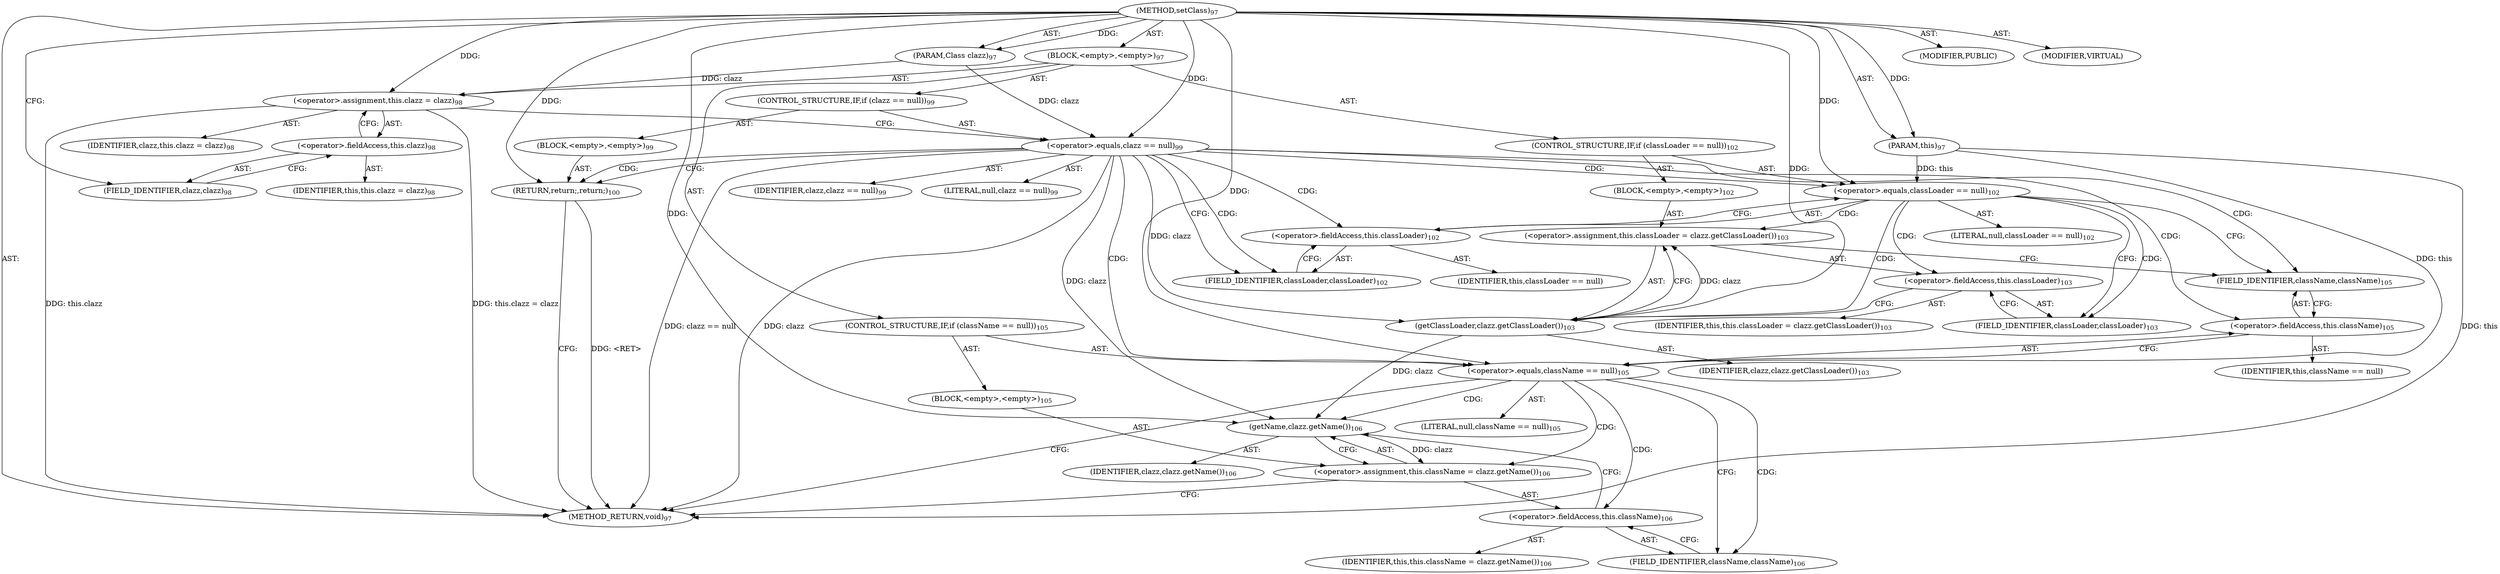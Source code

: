 digraph "setClass" {  
"111669149698" [label = <(METHOD,setClass)<SUB>97</SUB>> ]
"115964116993" [label = <(PARAM,this)<SUB>97</SUB>> ]
"115964117006" [label = <(PARAM,Class clazz)<SUB>97</SUB>> ]
"25769803778" [label = <(BLOCK,&lt;empty&gt;,&lt;empty&gt;)<SUB>97</SUB>> ]
"30064771075" [label = <(&lt;operator&gt;.assignment,this.clazz = clazz)<SUB>98</SUB>> ]
"30064771076" [label = <(&lt;operator&gt;.fieldAccess,this.clazz)<SUB>98</SUB>> ]
"68719476737" [label = <(IDENTIFIER,this,this.clazz = clazz)<SUB>98</SUB>> ]
"55834574850" [label = <(FIELD_IDENTIFIER,clazz,clazz)<SUB>98</SUB>> ]
"68719476765" [label = <(IDENTIFIER,clazz,this.clazz = clazz)<SUB>98</SUB>> ]
"47244640256" [label = <(CONTROL_STRUCTURE,IF,if (clazz == null))<SUB>99</SUB>> ]
"30064771077" [label = <(&lt;operator&gt;.equals,clazz == null)<SUB>99</SUB>> ]
"68719476766" [label = <(IDENTIFIER,clazz,clazz == null)<SUB>99</SUB>> ]
"90194313216" [label = <(LITERAL,null,clazz == null)<SUB>99</SUB>> ]
"25769803779" [label = <(BLOCK,&lt;empty&gt;,&lt;empty&gt;)<SUB>99</SUB>> ]
"146028888065" [label = <(RETURN,return;,return;)<SUB>100</SUB>> ]
"47244640257" [label = <(CONTROL_STRUCTURE,IF,if (classLoader == null))<SUB>102</SUB>> ]
"30064771078" [label = <(&lt;operator&gt;.equals,classLoader == null)<SUB>102</SUB>> ]
"30064771079" [label = <(&lt;operator&gt;.fieldAccess,this.classLoader)<SUB>102</SUB>> ]
"68719476767" [label = <(IDENTIFIER,this,classLoader == null)> ]
"55834574851" [label = <(FIELD_IDENTIFIER,classLoader,classLoader)<SUB>102</SUB>> ]
"90194313217" [label = <(LITERAL,null,classLoader == null)<SUB>102</SUB>> ]
"25769803780" [label = <(BLOCK,&lt;empty&gt;,&lt;empty&gt;)<SUB>102</SUB>> ]
"30064771080" [label = <(&lt;operator&gt;.assignment,this.classLoader = clazz.getClassLoader())<SUB>103</SUB>> ]
"30064771081" [label = <(&lt;operator&gt;.fieldAccess,this.classLoader)<SUB>103</SUB>> ]
"68719476738" [label = <(IDENTIFIER,this,this.classLoader = clazz.getClassLoader())<SUB>103</SUB>> ]
"55834574852" [label = <(FIELD_IDENTIFIER,classLoader,classLoader)<SUB>103</SUB>> ]
"30064771082" [label = <(getClassLoader,clazz.getClassLoader())<SUB>103</SUB>> ]
"68719476768" [label = <(IDENTIFIER,clazz,clazz.getClassLoader())<SUB>103</SUB>> ]
"47244640258" [label = <(CONTROL_STRUCTURE,IF,if (className == null))<SUB>105</SUB>> ]
"30064771083" [label = <(&lt;operator&gt;.equals,className == null)<SUB>105</SUB>> ]
"30064771084" [label = <(&lt;operator&gt;.fieldAccess,this.className)<SUB>105</SUB>> ]
"68719476769" [label = <(IDENTIFIER,this,className == null)> ]
"55834574853" [label = <(FIELD_IDENTIFIER,className,className)<SUB>105</SUB>> ]
"90194313218" [label = <(LITERAL,null,className == null)<SUB>105</SUB>> ]
"25769803781" [label = <(BLOCK,&lt;empty&gt;,&lt;empty&gt;)<SUB>105</SUB>> ]
"30064771085" [label = <(&lt;operator&gt;.assignment,this.className = clazz.getName())<SUB>106</SUB>> ]
"30064771086" [label = <(&lt;operator&gt;.fieldAccess,this.className)<SUB>106</SUB>> ]
"68719476739" [label = <(IDENTIFIER,this,this.className = clazz.getName())<SUB>106</SUB>> ]
"55834574854" [label = <(FIELD_IDENTIFIER,className,className)<SUB>106</SUB>> ]
"30064771087" [label = <(getName,clazz.getName())<SUB>106</SUB>> ]
"68719476770" [label = <(IDENTIFIER,clazz,clazz.getName())<SUB>106</SUB>> ]
"133143986186" [label = <(MODIFIER,PUBLIC)> ]
"133143986187" [label = <(MODIFIER,VIRTUAL)> ]
"128849018882" [label = <(METHOD_RETURN,void)<SUB>97</SUB>> ]
  "111669149698" -> "115964116993"  [ label = "AST: "] 
  "111669149698" -> "115964117006"  [ label = "AST: "] 
  "111669149698" -> "25769803778"  [ label = "AST: "] 
  "111669149698" -> "133143986186"  [ label = "AST: "] 
  "111669149698" -> "133143986187"  [ label = "AST: "] 
  "111669149698" -> "128849018882"  [ label = "AST: "] 
  "25769803778" -> "30064771075"  [ label = "AST: "] 
  "25769803778" -> "47244640256"  [ label = "AST: "] 
  "25769803778" -> "47244640257"  [ label = "AST: "] 
  "25769803778" -> "47244640258"  [ label = "AST: "] 
  "30064771075" -> "30064771076"  [ label = "AST: "] 
  "30064771075" -> "68719476765"  [ label = "AST: "] 
  "30064771076" -> "68719476737"  [ label = "AST: "] 
  "30064771076" -> "55834574850"  [ label = "AST: "] 
  "47244640256" -> "30064771077"  [ label = "AST: "] 
  "47244640256" -> "25769803779"  [ label = "AST: "] 
  "30064771077" -> "68719476766"  [ label = "AST: "] 
  "30064771077" -> "90194313216"  [ label = "AST: "] 
  "25769803779" -> "146028888065"  [ label = "AST: "] 
  "47244640257" -> "30064771078"  [ label = "AST: "] 
  "47244640257" -> "25769803780"  [ label = "AST: "] 
  "30064771078" -> "30064771079"  [ label = "AST: "] 
  "30064771078" -> "90194313217"  [ label = "AST: "] 
  "30064771079" -> "68719476767"  [ label = "AST: "] 
  "30064771079" -> "55834574851"  [ label = "AST: "] 
  "25769803780" -> "30064771080"  [ label = "AST: "] 
  "30064771080" -> "30064771081"  [ label = "AST: "] 
  "30064771080" -> "30064771082"  [ label = "AST: "] 
  "30064771081" -> "68719476738"  [ label = "AST: "] 
  "30064771081" -> "55834574852"  [ label = "AST: "] 
  "30064771082" -> "68719476768"  [ label = "AST: "] 
  "47244640258" -> "30064771083"  [ label = "AST: "] 
  "47244640258" -> "25769803781"  [ label = "AST: "] 
  "30064771083" -> "30064771084"  [ label = "AST: "] 
  "30064771083" -> "90194313218"  [ label = "AST: "] 
  "30064771084" -> "68719476769"  [ label = "AST: "] 
  "30064771084" -> "55834574853"  [ label = "AST: "] 
  "25769803781" -> "30064771085"  [ label = "AST: "] 
  "30064771085" -> "30064771086"  [ label = "AST: "] 
  "30064771085" -> "30064771087"  [ label = "AST: "] 
  "30064771086" -> "68719476739"  [ label = "AST: "] 
  "30064771086" -> "55834574854"  [ label = "AST: "] 
  "30064771087" -> "68719476770"  [ label = "AST: "] 
  "30064771075" -> "30064771077"  [ label = "CFG: "] 
  "30064771076" -> "30064771075"  [ label = "CFG: "] 
  "30064771077" -> "146028888065"  [ label = "CFG: "] 
  "30064771077" -> "55834574851"  [ label = "CFG: "] 
  "30064771078" -> "55834574852"  [ label = "CFG: "] 
  "30064771078" -> "55834574853"  [ label = "CFG: "] 
  "30064771083" -> "128849018882"  [ label = "CFG: "] 
  "30064771083" -> "55834574854"  [ label = "CFG: "] 
  "55834574850" -> "30064771076"  [ label = "CFG: "] 
  "146028888065" -> "128849018882"  [ label = "CFG: "] 
  "30064771079" -> "30064771078"  [ label = "CFG: "] 
  "30064771080" -> "55834574853"  [ label = "CFG: "] 
  "30064771084" -> "30064771083"  [ label = "CFG: "] 
  "30064771085" -> "128849018882"  [ label = "CFG: "] 
  "55834574851" -> "30064771079"  [ label = "CFG: "] 
  "30064771081" -> "30064771082"  [ label = "CFG: "] 
  "30064771082" -> "30064771080"  [ label = "CFG: "] 
  "55834574853" -> "30064771084"  [ label = "CFG: "] 
  "30064771086" -> "30064771087"  [ label = "CFG: "] 
  "30064771087" -> "30064771085"  [ label = "CFG: "] 
  "55834574852" -> "30064771081"  [ label = "CFG: "] 
  "55834574854" -> "30064771086"  [ label = "CFG: "] 
  "111669149698" -> "55834574850"  [ label = "CFG: "] 
  "146028888065" -> "128849018882"  [ label = "DDG: &lt;RET&gt;"] 
  "115964116993" -> "128849018882"  [ label = "DDG: this"] 
  "30064771075" -> "128849018882"  [ label = "DDG: this.clazz"] 
  "30064771075" -> "128849018882"  [ label = "DDG: this.clazz = clazz"] 
  "30064771077" -> "128849018882"  [ label = "DDG: clazz"] 
  "30064771077" -> "128849018882"  [ label = "DDG: clazz == null"] 
  "111669149698" -> "115964116993"  [ label = "DDG: "] 
  "111669149698" -> "115964117006"  [ label = "DDG: "] 
  "115964117006" -> "30064771075"  [ label = "DDG: clazz"] 
  "111669149698" -> "30064771075"  [ label = "DDG: "] 
  "111669149698" -> "30064771077"  [ label = "DDG: "] 
  "115964117006" -> "30064771077"  [ label = "DDG: clazz"] 
  "111669149698" -> "146028888065"  [ label = "DDG: "] 
  "115964116993" -> "30064771078"  [ label = "DDG: this"] 
  "111669149698" -> "30064771078"  [ label = "DDG: "] 
  "30064771082" -> "30064771080"  [ label = "DDG: clazz"] 
  "115964116993" -> "30064771083"  [ label = "DDG: this"] 
  "111669149698" -> "30064771083"  [ label = "DDG: "] 
  "30064771087" -> "30064771085"  [ label = "DDG: clazz"] 
  "30064771077" -> "30064771082"  [ label = "DDG: clazz"] 
  "111669149698" -> "30064771082"  [ label = "DDG: "] 
  "30064771077" -> "30064771087"  [ label = "DDG: clazz"] 
  "30064771082" -> "30064771087"  [ label = "DDG: clazz"] 
  "111669149698" -> "30064771087"  [ label = "DDG: "] 
  "30064771077" -> "55834574851"  [ label = "CDG: "] 
  "30064771077" -> "30064771079"  [ label = "CDG: "] 
  "30064771077" -> "30064771078"  [ label = "CDG: "] 
  "30064771077" -> "146028888065"  [ label = "CDG: "] 
  "30064771077" -> "30064771084"  [ label = "CDG: "] 
  "30064771077" -> "30064771083"  [ label = "CDG: "] 
  "30064771077" -> "55834574853"  [ label = "CDG: "] 
  "30064771078" -> "30064771081"  [ label = "CDG: "] 
  "30064771078" -> "30064771080"  [ label = "CDG: "] 
  "30064771078" -> "30064771082"  [ label = "CDG: "] 
  "30064771078" -> "55834574852"  [ label = "CDG: "] 
  "30064771083" -> "30064771087"  [ label = "CDG: "] 
  "30064771083" -> "30064771086"  [ label = "CDG: "] 
  "30064771083" -> "30064771085"  [ label = "CDG: "] 
  "30064771083" -> "55834574854"  [ label = "CDG: "] 
}
